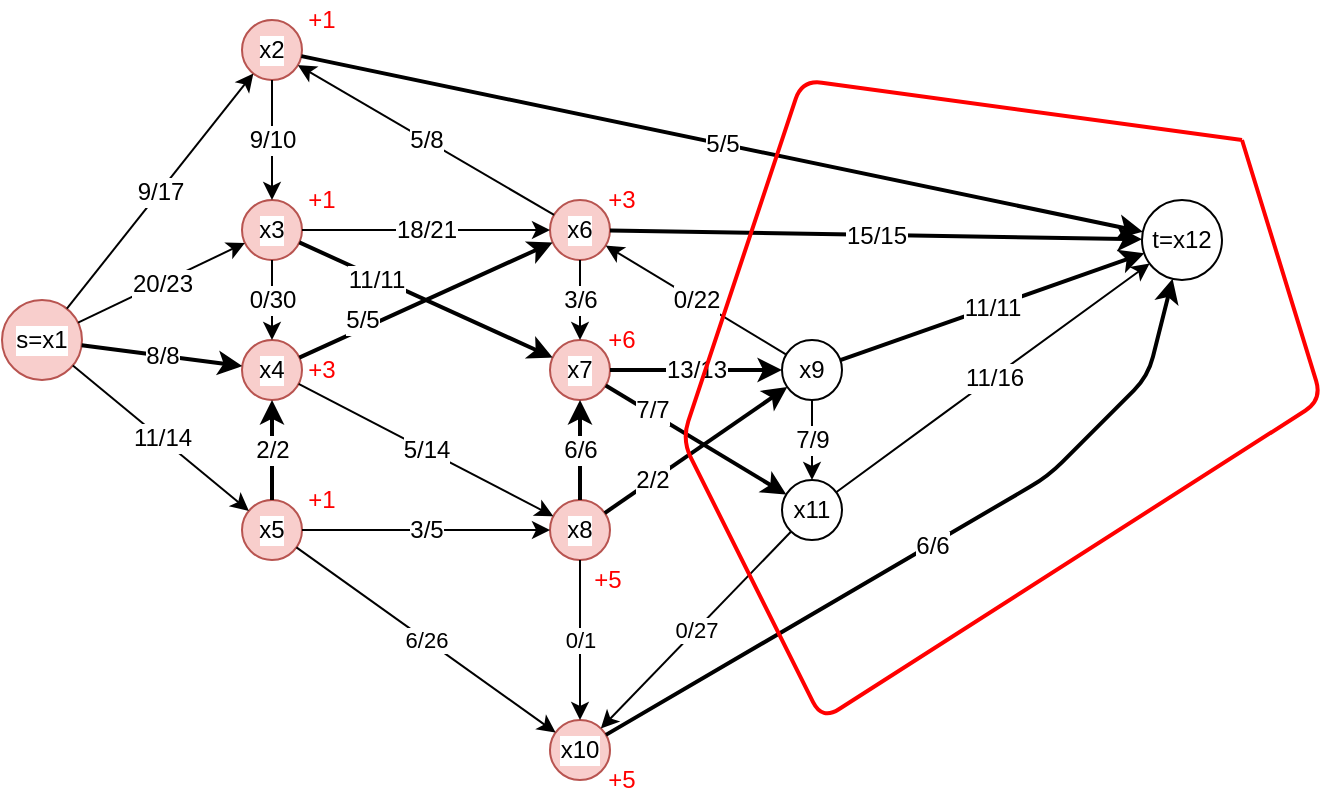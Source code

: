 <mxfile version="13.9.9" type="device"><diagram id="rLqQDBfj-kXCqu5qeH-N" name="Страница 1"><mxGraphModel dx="1007" dy="567" grid="1" gridSize="10" guides="1" tooltips="1" connect="1" arrows="1" fold="1" page="1" pageScale="1" pageWidth="827" pageHeight="1169" math="0" shadow="0"><root><mxCell id="0"/><mxCell id="1" parent="0"/><mxCell id="h16cfQ7W_Old1PrBc1P_-1" value="s=x1" style="ellipse;whiteSpace=wrap;html=1;aspect=fixed;fontSize=12;labelBackgroundColor=#ffffff;fillColor=#f8cecc;strokeColor=#b85450;" parent="1" vertex="1"><mxGeometry x="110" y="270" width="40" height="40" as="geometry"/></mxCell><mxCell id="h16cfQ7W_Old1PrBc1P_-2" value="x2" style="ellipse;whiteSpace=wrap;html=1;aspect=fixed;fontSize=12;labelBackgroundColor=#ffffff;fillColor=#f8cecc;strokeColor=#b85450;" parent="1" vertex="1"><mxGeometry x="230" y="130" width="30" height="30" as="geometry"/></mxCell><mxCell id="h16cfQ7W_Old1PrBc1P_-3" value="x3" style="ellipse;whiteSpace=wrap;html=1;aspect=fixed;fontSize=12;labelBackgroundColor=#ffffff;fillColor=#f8cecc;strokeColor=#b85450;" parent="1" vertex="1"><mxGeometry x="230" y="220" width="30" height="30" as="geometry"/></mxCell><mxCell id="h16cfQ7W_Old1PrBc1P_-4" value="x4" style="ellipse;whiteSpace=wrap;html=1;aspect=fixed;fontSize=12;labelBackgroundColor=#ffffff;fillColor=#f8cecc;strokeColor=#b85450;" parent="1" vertex="1"><mxGeometry x="230" y="290" width="30" height="30" as="geometry"/></mxCell><mxCell id="h16cfQ7W_Old1PrBc1P_-5" value="x5" style="ellipse;whiteSpace=wrap;html=1;aspect=fixed;labelBackgroundColor=#ffffff;fillColor=#f8cecc;strokeColor=#b85450;" parent="1" vertex="1"><mxGeometry x="230" y="370" width="30" height="30" as="geometry"/></mxCell><mxCell id="h16cfQ7W_Old1PrBc1P_-6" value="" style="endArrow=classic;html=1;fontSize=12;labelBackgroundColor=#ffffff;" parent="1" source="h16cfQ7W_Old1PrBc1P_-1" target="h16cfQ7W_Old1PrBc1P_-2" edge="1"><mxGeometry relative="1" as="geometry"><mxPoint x="170" y="280" as="sourcePoint"/><mxPoint x="210" y="310" as="targetPoint"/></mxGeometry></mxCell><mxCell id="h16cfQ7W_Old1PrBc1P_-7" value="9/17" style="edgeLabel;resizable=0;html=1;align=center;verticalAlign=middle;fontSize=12;labelBackgroundColor=#ffffff;" parent="h16cfQ7W_Old1PrBc1P_-6" connectable="0" vertex="1"><mxGeometry relative="1" as="geometry"/></mxCell><mxCell id="h16cfQ7W_Old1PrBc1P_-8" value="" style="endArrow=classic;html=1;fillColor=#f8cecc;fontSize=12;labelBackgroundColor=#ffffff;" parent="1" source="h16cfQ7W_Old1PrBc1P_-1" target="h16cfQ7W_Old1PrBc1P_-3" edge="1"><mxGeometry relative="1" as="geometry"><mxPoint x="100" y="310" as="sourcePoint"/><mxPoint x="200" y="310" as="targetPoint"/></mxGeometry></mxCell><mxCell id="h16cfQ7W_Old1PrBc1P_-9" value="20/23" style="edgeLabel;resizable=0;html=1;align=center;verticalAlign=middle;fontSize=12;labelBackgroundColor=#ffffff;" parent="h16cfQ7W_Old1PrBc1P_-8" connectable="0" vertex="1"><mxGeometry relative="1" as="geometry"/></mxCell><mxCell id="h16cfQ7W_Old1PrBc1P_-10" value="" style="endArrow=classic;html=1;fontSize=12;strokeWidth=2;labelBackgroundColor=#ffffff;" parent="1" source="h16cfQ7W_Old1PrBc1P_-1" target="h16cfQ7W_Old1PrBc1P_-4" edge="1"><mxGeometry relative="1" as="geometry"><mxPoint x="90" y="310" as="sourcePoint"/><mxPoint x="190" y="310" as="targetPoint"/></mxGeometry></mxCell><mxCell id="h16cfQ7W_Old1PrBc1P_-11" value="8/8" style="edgeLabel;resizable=0;html=1;align=center;verticalAlign=middle;fontSize=12;labelBackgroundColor=#ffffff;" parent="h16cfQ7W_Old1PrBc1P_-10" connectable="0" vertex="1"><mxGeometry relative="1" as="geometry"/></mxCell><mxCell id="h16cfQ7W_Old1PrBc1P_-12" value="" style="endArrow=classic;html=1;fontSize=12;labelBackgroundColor=#ffffff;" parent="1" source="h16cfQ7W_Old1PrBc1P_-1" target="h16cfQ7W_Old1PrBc1P_-5" edge="1"><mxGeometry relative="1" as="geometry"><mxPoint x="90" y="310" as="sourcePoint"/><mxPoint x="190" y="310" as="targetPoint"/></mxGeometry></mxCell><mxCell id="h16cfQ7W_Old1PrBc1P_-13" value="11/14" style="edgeLabel;resizable=0;html=1;align=center;verticalAlign=middle;fontSize=12;labelBackgroundColor=#ffffff;" parent="h16cfQ7W_Old1PrBc1P_-12" connectable="0" vertex="1"><mxGeometry relative="1" as="geometry"/></mxCell><mxCell id="h16cfQ7W_Old1PrBc1P_-14" value="" style="endArrow=classic;html=1;fontSize=12;labelBackgroundColor=#ffffff;" parent="1" source="h16cfQ7W_Old1PrBc1P_-2" target="h16cfQ7W_Old1PrBc1P_-3" edge="1"><mxGeometry relative="1" as="geometry"><mxPoint x="250" y="310" as="sourcePoint"/><mxPoint x="350" y="310" as="targetPoint"/></mxGeometry></mxCell><mxCell id="h16cfQ7W_Old1PrBc1P_-15" value="9/10" style="edgeLabel;resizable=0;html=1;align=center;verticalAlign=middle;fontSize=12;labelBackgroundColor=#ffffff;" parent="h16cfQ7W_Old1PrBc1P_-14" connectable="0" vertex="1"><mxGeometry relative="1" as="geometry"/></mxCell><mxCell id="h16cfQ7W_Old1PrBc1P_-17" value="t=x12" style="ellipse;whiteSpace=wrap;html=1;aspect=fixed;fontSize=12;" parent="1" vertex="1"><mxGeometry x="680" y="220" width="40" height="40" as="geometry"/></mxCell><mxCell id="h16cfQ7W_Old1PrBc1P_-18" value="" style="endArrow=classic;html=1;fontSize=12;strokeWidth=2;labelBackgroundColor=#ffffff;" parent="1" source="h16cfQ7W_Old1PrBc1P_-2" target="h16cfQ7W_Old1PrBc1P_-17" edge="1"><mxGeometry relative="1" as="geometry"><mxPoint x="260" y="310" as="sourcePoint"/><mxPoint x="360" y="310" as="targetPoint"/></mxGeometry></mxCell><mxCell id="h16cfQ7W_Old1PrBc1P_-19" value="&lt;font&gt;5/5&lt;/font&gt;" style="edgeLabel;resizable=0;html=1;align=center;verticalAlign=middle;fontSize=12;labelBackgroundColor=#ffffff;" parent="h16cfQ7W_Old1PrBc1P_-18" connectable="0" vertex="1"><mxGeometry relative="1" as="geometry"/></mxCell><mxCell id="h16cfQ7W_Old1PrBc1P_-20" value="" style="endArrow=classic;html=1;fontSize=12;labelBackgroundColor=#ffffff;" parent="1" source="h16cfQ7W_Old1PrBc1P_-3" target="h16cfQ7W_Old1PrBc1P_-4" edge="1"><mxGeometry relative="1" as="geometry"><mxPoint x="260" y="270" as="sourcePoint"/><mxPoint x="360" y="270" as="targetPoint"/></mxGeometry></mxCell><mxCell id="h16cfQ7W_Old1PrBc1P_-21" value="0/30" style="edgeLabel;resizable=0;html=1;align=center;verticalAlign=middle;fontSize=12;labelBackgroundColor=#ffffff;" parent="h16cfQ7W_Old1PrBc1P_-20" connectable="0" vertex="1"><mxGeometry relative="1" as="geometry"/></mxCell><mxCell id="h16cfQ7W_Old1PrBc1P_-22" value="x6" style="ellipse;whiteSpace=wrap;html=1;aspect=fixed;fontSize=12;labelBackgroundColor=#ffffff;fillColor=#f8cecc;strokeColor=#b85450;" parent="1" vertex="1"><mxGeometry x="384" y="220" width="30" height="30" as="geometry"/></mxCell><mxCell id="h16cfQ7W_Old1PrBc1P_-23" value="" style="endArrow=classic;html=1;fillColor=#dae8fc;fontSize=12;labelBackgroundColor=#ffffff;" parent="1" source="h16cfQ7W_Old1PrBc1P_-3" target="h16cfQ7W_Old1PrBc1P_-22" edge="1"><mxGeometry relative="1" as="geometry"><mxPoint x="260" y="270" as="sourcePoint"/><mxPoint x="360" y="270" as="targetPoint"/></mxGeometry></mxCell><mxCell id="h16cfQ7W_Old1PrBc1P_-24" value="&lt;font&gt;18/21&lt;/font&gt;" style="edgeLabel;resizable=0;html=1;align=center;verticalAlign=middle;fontSize=12;labelBackgroundColor=#ffffff;" parent="h16cfQ7W_Old1PrBc1P_-23" connectable="0" vertex="1"><mxGeometry relative="1" as="geometry"/></mxCell><mxCell id="h16cfQ7W_Old1PrBc1P_-25" value="x7" style="ellipse;whiteSpace=wrap;html=1;aspect=fixed;fontSize=12;labelBackgroundColor=#ffffff;fillColor=#f8cecc;strokeColor=#b85450;" parent="1" vertex="1"><mxGeometry x="384" y="290" width="30" height="30" as="geometry"/></mxCell><mxCell id="h16cfQ7W_Old1PrBc1P_-26" value="" style="endArrow=classic;html=1;strokeWidth=2;fontSize=12;labelBackgroundColor=#ffffff;" parent="1" source="h16cfQ7W_Old1PrBc1P_-3" target="h16cfQ7W_Old1PrBc1P_-25" edge="1"><mxGeometry relative="1" as="geometry"><mxPoint x="260" y="270" as="sourcePoint"/><mxPoint x="360" y="270" as="targetPoint"/></mxGeometry></mxCell><mxCell id="h16cfQ7W_Old1PrBc1P_-27" value="11/11" style="edgeLabel;resizable=0;html=1;align=center;verticalAlign=middle;fontSize=12;labelBackgroundColor=#ffffff;" parent="h16cfQ7W_Old1PrBc1P_-26" connectable="0" vertex="1"><mxGeometry relative="1" as="geometry"><mxPoint x="-25.07" y="-10.02" as="offset"/></mxGeometry></mxCell><mxCell id="h16cfQ7W_Old1PrBc1P_-28" value="" style="endArrow=classic;html=1;fontSize=12;strokeWidth=2;labelBackgroundColor=#ffffff;" parent="1" source="h16cfQ7W_Old1PrBc1P_-4" target="h16cfQ7W_Old1PrBc1P_-22" edge="1"><mxGeometry relative="1" as="geometry"><mxPoint x="260" y="270" as="sourcePoint"/><mxPoint x="330" y="340" as="targetPoint"/></mxGeometry></mxCell><mxCell id="h16cfQ7W_Old1PrBc1P_-29" value="&lt;font&gt;5/5&lt;/font&gt;" style="edgeLabel;resizable=0;html=1;align=center;verticalAlign=middle;fontSize=12;labelBackgroundColor=#ffffff;" parent="h16cfQ7W_Old1PrBc1P_-28" connectable="0" vertex="1"><mxGeometry relative="1" as="geometry"><mxPoint x="-31.95" y="9.96" as="offset"/></mxGeometry></mxCell><mxCell id="h16cfQ7W_Old1PrBc1P_-32" value="x8" style="ellipse;whiteSpace=wrap;html=1;aspect=fixed;labelBackgroundColor=#ffffff;fillColor=#f8cecc;strokeColor=#b85450;" parent="1" vertex="1"><mxGeometry x="384" y="370" width="30" height="30" as="geometry"/></mxCell><mxCell id="h16cfQ7W_Old1PrBc1P_-37" value="" style="endArrow=classic;html=1;fontSize=12;labelBackgroundColor=#ffffff;" parent="1" source="h16cfQ7W_Old1PrBc1P_-4" target="h16cfQ7W_Old1PrBc1P_-32" edge="1"><mxGeometry relative="1" as="geometry"><mxPoint x="260" y="270" as="sourcePoint"/><mxPoint x="360" y="270" as="targetPoint"/></mxGeometry></mxCell><mxCell id="h16cfQ7W_Old1PrBc1P_-38" value="&lt;font&gt;5/14&lt;/font&gt;" style="edgeLabel;resizable=0;html=1;align=center;verticalAlign=middle;fontSize=12;labelBackgroundColor=#ffffff;" parent="h16cfQ7W_Old1PrBc1P_-37" connectable="0" vertex="1"><mxGeometry relative="1" as="geometry"/></mxCell><mxCell id="h16cfQ7W_Old1PrBc1P_-39" value="" style="endArrow=classic;html=1;fontSize=12;strokeWidth=2;labelBackgroundColor=#ffffff;" parent="1" source="h16cfQ7W_Old1PrBc1P_-5" target="h16cfQ7W_Old1PrBc1P_-4" edge="1"><mxGeometry relative="1" as="geometry"><mxPoint x="260" y="270" as="sourcePoint"/><mxPoint x="360" y="270" as="targetPoint"/></mxGeometry></mxCell><mxCell id="h16cfQ7W_Old1PrBc1P_-40" value="2/2" style="edgeLabel;resizable=0;html=1;align=center;verticalAlign=middle;fontSize=12;labelBackgroundColor=#ffffff;" parent="h16cfQ7W_Old1PrBc1P_-39" connectable="0" vertex="1"><mxGeometry relative="1" as="geometry"/></mxCell><mxCell id="h16cfQ7W_Old1PrBc1P_-41" value="" style="endArrow=classic;html=1;fontSize=12;labelBackgroundColor=#ffffff;" parent="1" source="h16cfQ7W_Old1PrBc1P_-5" target="h16cfQ7W_Old1PrBc1P_-32" edge="1"><mxGeometry relative="1" as="geometry"><mxPoint x="260" y="270" as="sourcePoint"/><mxPoint x="360" y="270" as="targetPoint"/></mxGeometry></mxCell><mxCell id="h16cfQ7W_Old1PrBc1P_-42" value="3/5" style="edgeLabel;resizable=0;html=1;align=center;verticalAlign=middle;fontSize=12;labelBackgroundColor=#ffffff;" parent="h16cfQ7W_Old1PrBc1P_-41" connectable="0" vertex="1"><mxGeometry relative="1" as="geometry"/></mxCell><mxCell id="h16cfQ7W_Old1PrBc1P_-43" value="x10" style="ellipse;whiteSpace=wrap;html=1;aspect=fixed;labelBackgroundColor=#ffffff;fillColor=#f8cecc;strokeColor=#b85450;" parent="1" vertex="1"><mxGeometry x="384" y="480" width="30" height="30" as="geometry"/></mxCell><mxCell id="h16cfQ7W_Old1PrBc1P_-44" value="" style="endArrow=classic;html=1;labelBackgroundColor=#ffffff;" parent="1" source="h16cfQ7W_Old1PrBc1P_-5" target="h16cfQ7W_Old1PrBc1P_-43" edge="1"><mxGeometry relative="1" as="geometry"><mxPoint x="250" y="310" as="sourcePoint"/><mxPoint x="350" y="310" as="targetPoint"/></mxGeometry></mxCell><mxCell id="h16cfQ7W_Old1PrBc1P_-45" value="6/26" style="edgeLabel;resizable=0;html=1;align=center;verticalAlign=middle;labelBackgroundColor=#ffffff;" parent="h16cfQ7W_Old1PrBc1P_-44" connectable="0" vertex="1"><mxGeometry relative="1" as="geometry"/></mxCell><mxCell id="h16cfQ7W_Old1PrBc1P_-46" value="" style="endArrow=classic;html=1;fontSize=12;labelBackgroundColor=#ffffff;" parent="1" source="h16cfQ7W_Old1PrBc1P_-22" target="h16cfQ7W_Old1PrBc1P_-2" edge="1"><mxGeometry relative="1" as="geometry"><mxPoint x="250" y="310" as="sourcePoint"/><mxPoint x="350" y="310" as="targetPoint"/></mxGeometry></mxCell><mxCell id="h16cfQ7W_Old1PrBc1P_-47" value="&lt;font&gt;5/8&lt;/font&gt;" style="edgeLabel;resizable=0;html=1;align=center;verticalAlign=middle;fontSize=12;labelBackgroundColor=#ffffff;" parent="h16cfQ7W_Old1PrBc1P_-46" connectable="0" vertex="1"><mxGeometry relative="1" as="geometry"/></mxCell><mxCell id="h16cfQ7W_Old1PrBc1P_-48" value="" style="endArrow=classic;html=1;fontSize=12;labelBackgroundColor=#ffffff;" parent="1" source="h16cfQ7W_Old1PrBc1P_-22" target="h16cfQ7W_Old1PrBc1P_-25" edge="1"><mxGeometry relative="1" as="geometry"><mxPoint x="250" y="310" as="sourcePoint"/><mxPoint x="350" y="310" as="targetPoint"/></mxGeometry></mxCell><mxCell id="h16cfQ7W_Old1PrBc1P_-49" value="3/6" style="edgeLabel;resizable=0;html=1;align=center;verticalAlign=middle;fontSize=12;labelBackgroundColor=#ffffff;" parent="h16cfQ7W_Old1PrBc1P_-48" connectable="0" vertex="1"><mxGeometry relative="1" as="geometry"/></mxCell><mxCell id="h16cfQ7W_Old1PrBc1P_-50" value="" style="endArrow=classic;html=1;fontSize=12;labelBackgroundColor=#ffffff;strokeWidth=2;" parent="1" source="h16cfQ7W_Old1PrBc1P_-22" target="h16cfQ7W_Old1PrBc1P_-17" edge="1"><mxGeometry relative="1" as="geometry"><mxPoint x="250" y="310" as="sourcePoint"/><mxPoint x="350" y="310" as="targetPoint"/></mxGeometry></mxCell><mxCell id="h16cfQ7W_Old1PrBc1P_-51" value="15/15" style="edgeLabel;resizable=0;html=1;align=center;verticalAlign=middle;fontSize=12;labelBackgroundColor=#ffffff;" parent="h16cfQ7W_Old1PrBc1P_-50" connectable="0" vertex="1"><mxGeometry relative="1" as="geometry"/></mxCell><mxCell id="h16cfQ7W_Old1PrBc1P_-52" value="x9" style="ellipse;whiteSpace=wrap;html=1;aspect=fixed;fontSize=12;labelBackgroundColor=#ffffff;" parent="1" vertex="1"><mxGeometry x="500" y="290" width="30" height="30" as="geometry"/></mxCell><mxCell id="h16cfQ7W_Old1PrBc1P_-53" value="" style="endArrow=classic;html=1;fontSize=12;labelBackgroundColor=#ffffff;strokeWidth=2;" parent="1" source="h16cfQ7W_Old1PrBc1P_-25" target="h16cfQ7W_Old1PrBc1P_-52" edge="1"><mxGeometry relative="1" as="geometry"><mxPoint x="440" y="310" as="sourcePoint"/><mxPoint x="540" y="310" as="targetPoint"/></mxGeometry></mxCell><mxCell id="h16cfQ7W_Old1PrBc1P_-54" value="13/13" style="edgeLabel;resizable=0;html=1;align=center;verticalAlign=middle;fontSize=12;labelBackgroundColor=#ffffff;" parent="h16cfQ7W_Old1PrBc1P_-53" connectable="0" vertex="1"><mxGeometry relative="1" as="geometry"/></mxCell><mxCell id="h16cfQ7W_Old1PrBc1P_-55" value="x11" style="ellipse;whiteSpace=wrap;html=1;aspect=fixed;fontSize=12;labelBackgroundColor=#ffffff;" parent="1" vertex="1"><mxGeometry x="500" y="360" width="30" height="30" as="geometry"/></mxCell><mxCell id="h16cfQ7W_Old1PrBc1P_-56" value="" style="endArrow=classic;html=1;fontSize=12;labelBackgroundColor=#ffffff;strokeWidth=2;" parent="1" source="h16cfQ7W_Old1PrBc1P_-25" target="h16cfQ7W_Old1PrBc1P_-55" edge="1"><mxGeometry relative="1" as="geometry"><mxPoint x="440" y="310" as="sourcePoint"/><mxPoint x="540" y="310" as="targetPoint"/></mxGeometry></mxCell><mxCell id="h16cfQ7W_Old1PrBc1P_-57" value="&lt;font&gt;7/7&lt;/font&gt;" style="edgeLabel;resizable=0;html=1;align=center;verticalAlign=middle;fontSize=12;labelBackgroundColor=#ffffff;" parent="h16cfQ7W_Old1PrBc1P_-56" connectable="0" vertex="1"><mxGeometry relative="1" as="geometry"><mxPoint x="-21.92" y="-14.94" as="offset"/></mxGeometry></mxCell><mxCell id="h16cfQ7W_Old1PrBc1P_-58" value="" style="endArrow=classic;html=1;fontSize=12;labelBackgroundColor=#ffffff;strokeWidth=2;" parent="1" source="h16cfQ7W_Old1PrBc1P_-32" target="h16cfQ7W_Old1PrBc1P_-25" edge="1"><mxGeometry relative="1" as="geometry"><mxPoint x="440" y="310" as="sourcePoint"/><mxPoint x="540" y="310" as="targetPoint"/></mxGeometry></mxCell><mxCell id="h16cfQ7W_Old1PrBc1P_-59" value="&lt;font&gt;6/6&lt;/font&gt;" style="edgeLabel;resizable=0;html=1;align=center;verticalAlign=middle;fontSize=12;labelBackgroundColor=#ffffff;" parent="h16cfQ7W_Old1PrBc1P_-58" connectable="0" vertex="1"><mxGeometry relative="1" as="geometry"/></mxCell><mxCell id="h16cfQ7W_Old1PrBc1P_-60" value="" style="endArrow=classic;html=1;fontSize=12;strokeWidth=2;labelBackgroundColor=#ffffff;" parent="1" source="h16cfQ7W_Old1PrBc1P_-32" target="h16cfQ7W_Old1PrBc1P_-52" edge="1"><mxGeometry relative="1" as="geometry"><mxPoint x="440" y="300" as="sourcePoint"/><mxPoint x="540" y="300" as="targetPoint"/></mxGeometry></mxCell><mxCell id="h16cfQ7W_Old1PrBc1P_-61" value="2/2" style="edgeLabel;resizable=0;html=1;align=center;verticalAlign=middle;fontSize=12;labelBackgroundColor=#ffffff;" parent="h16cfQ7W_Old1PrBc1P_-60" connectable="0" vertex="1"><mxGeometry relative="1" as="geometry"><mxPoint x="-21.92" y="14.94" as="offset"/></mxGeometry></mxCell><mxCell id="h16cfQ7W_Old1PrBc1P_-62" value="" style="endArrow=classic;html=1;strokeColor=#000000;labelBackgroundColor=#ffffff;" parent="1" source="h16cfQ7W_Old1PrBc1P_-32" target="h16cfQ7W_Old1PrBc1P_-43" edge="1"><mxGeometry relative="1" as="geometry"><mxPoint x="440" y="350" as="sourcePoint"/><mxPoint x="540" y="350" as="targetPoint"/></mxGeometry></mxCell><mxCell id="h16cfQ7W_Old1PrBc1P_-63" value="0/1" style="edgeLabel;resizable=0;html=1;align=center;verticalAlign=middle;labelBackgroundColor=#ffffff;" parent="h16cfQ7W_Old1PrBc1P_-62" connectable="0" vertex="1"><mxGeometry relative="1" as="geometry"/></mxCell><mxCell id="h16cfQ7W_Old1PrBc1P_-64" value="" style="endArrow=classic;html=1;fontSize=12;labelBackgroundColor=#ffffff;" parent="1" source="h16cfQ7W_Old1PrBc1P_-52" target="h16cfQ7W_Old1PrBc1P_-22" edge="1"><mxGeometry relative="1" as="geometry"><mxPoint x="460" y="300" as="sourcePoint"/><mxPoint x="560" y="300" as="targetPoint"/></mxGeometry></mxCell><mxCell id="h16cfQ7W_Old1PrBc1P_-65" value="0/22" style="edgeLabel;resizable=0;html=1;align=center;verticalAlign=middle;fontSize=12;labelBackgroundColor=#ffffff;" parent="h16cfQ7W_Old1PrBc1P_-64" connectable="0" vertex="1"><mxGeometry relative="1" as="geometry"/></mxCell><mxCell id="h16cfQ7W_Old1PrBc1P_-66" value="" style="endArrow=classic;html=1;fontSize=12;labelBackgroundColor=#ffffff;" parent="1" source="h16cfQ7W_Old1PrBc1P_-52" target="h16cfQ7W_Old1PrBc1P_-55" edge="1"><mxGeometry relative="1" as="geometry"><mxPoint x="460" y="300" as="sourcePoint"/><mxPoint x="560" y="300" as="targetPoint"/></mxGeometry></mxCell><mxCell id="h16cfQ7W_Old1PrBc1P_-67" value="7/9" style="edgeLabel;resizable=0;html=1;align=center;verticalAlign=middle;fontSize=12;labelBackgroundColor=#ffffff;" parent="h16cfQ7W_Old1PrBc1P_-66" connectable="0" vertex="1"><mxGeometry relative="1" as="geometry"/></mxCell><mxCell id="h16cfQ7W_Old1PrBc1P_-68" value="" style="endArrow=classic;html=1;fontSize=12;labelBackgroundColor=#ffffff;strokeWidth=2;" parent="1" source="h16cfQ7W_Old1PrBc1P_-52" target="h16cfQ7W_Old1PrBc1P_-17" edge="1"><mxGeometry relative="1" as="geometry"><mxPoint x="460" y="300" as="sourcePoint"/><mxPoint x="560" y="300" as="targetPoint"/></mxGeometry></mxCell><mxCell id="h16cfQ7W_Old1PrBc1P_-69" value="11/11" style="edgeLabel;resizable=0;html=1;align=center;verticalAlign=middle;fontSize=12;labelBackgroundColor=#ffffff;" parent="h16cfQ7W_Old1PrBc1P_-68" connectable="0" vertex="1"><mxGeometry relative="1" as="geometry"/></mxCell><mxCell id="h16cfQ7W_Old1PrBc1P_-70" value="" style="endArrow=classic;html=1;labelBackgroundColor=#ffffff;strokeWidth=2;" parent="1" source="h16cfQ7W_Old1PrBc1P_-43" target="h16cfQ7W_Old1PrBc1P_-17" edge="1"><mxGeometry relative="1" as="geometry"><mxPoint x="434.13" y="504.231" as="sourcePoint"/><mxPoint x="709.995" y="265.77" as="targetPoint"/><Array as="points"><mxPoint x="633.04" y="358.11"/><mxPoint x="683.04" y="308.11"/></Array></mxGeometry></mxCell><mxCell id="h16cfQ7W_Old1PrBc1P_-71" value="6/6" style="edgeLabel;resizable=0;html=1;align=center;verticalAlign=middle;fontSize=12;labelBackgroundColor=#ffffff;" parent="h16cfQ7W_Old1PrBc1P_-70" connectable="0" vertex="1"><mxGeometry relative="1" as="geometry"/></mxCell><mxCell id="h16cfQ7W_Old1PrBc1P_-72" value="" style="endArrow=classic;html=1;strokeColor=#000000;labelBackgroundColor=#ffffff;" parent="1" source="h16cfQ7W_Old1PrBc1P_-55" target="h16cfQ7W_Old1PrBc1P_-43" edge="1"><mxGeometry relative="1" as="geometry"><mxPoint x="400" y="300" as="sourcePoint"/><mxPoint x="500" y="300" as="targetPoint"/></mxGeometry></mxCell><mxCell id="h16cfQ7W_Old1PrBc1P_-73" value="0/27" style="edgeLabel;resizable=0;html=1;align=center;verticalAlign=middle;labelBackgroundColor=#ffffff;" parent="h16cfQ7W_Old1PrBc1P_-72" connectable="0" vertex="1"><mxGeometry relative="1" as="geometry"/></mxCell><mxCell id="h16cfQ7W_Old1PrBc1P_-74" value="" style="endArrow=classic;html=1;fontSize=12;labelBackgroundColor=#ffffff;" parent="1" source="h16cfQ7W_Old1PrBc1P_-55" target="h16cfQ7W_Old1PrBc1P_-17" edge="1"><mxGeometry relative="1" as="geometry"><mxPoint x="400" y="300" as="sourcePoint"/><mxPoint x="500" y="300" as="targetPoint"/><Array as="points"><mxPoint x="590" y="320"/></Array></mxGeometry></mxCell><mxCell id="h16cfQ7W_Old1PrBc1P_-75" value="&lt;font&gt;11/16&lt;/font&gt;" style="edgeLabel;resizable=0;html=1;align=center;verticalAlign=middle;fontSize=12;labelBackgroundColor=#ffffff;" parent="h16cfQ7W_Old1PrBc1P_-74" connectable="0" vertex="1"><mxGeometry relative="1" as="geometry"/></mxCell><mxCell id="3Gs9LjujFIoqlePHhhsO-1" value="&lt;font color=&quot;#ff0000&quot;&gt;+1&lt;/font&gt;" style="text;html=1;strokeColor=none;fillColor=none;align=center;verticalAlign=middle;whiteSpace=wrap;rounded=0;labelBackgroundColor=#ffffff;fontSize=12;fontColor=#000000;" vertex="1" parent="1"><mxGeometry x="250" y="120" width="40" height="20" as="geometry"/></mxCell><mxCell id="3Gs9LjujFIoqlePHhhsO-2" value="&lt;font color=&quot;#ff0000&quot;&gt;+1&lt;/font&gt;" style="text;html=1;strokeColor=none;fillColor=none;align=center;verticalAlign=middle;whiteSpace=wrap;rounded=0;labelBackgroundColor=#ffffff;fontSize=12;fontColor=#000000;" vertex="1" parent="1"><mxGeometry x="250" y="210" width="40" height="20" as="geometry"/></mxCell><mxCell id="3Gs9LjujFIoqlePHhhsO-3" value="&lt;font color=&quot;#ff0000&quot;&gt;+1&lt;/font&gt;" style="text;html=1;strokeColor=none;fillColor=none;align=center;verticalAlign=middle;whiteSpace=wrap;rounded=0;labelBackgroundColor=#ffffff;fontSize=12;fontColor=#000000;" vertex="1" parent="1"><mxGeometry x="250" y="360" width="40" height="20" as="geometry"/></mxCell><mxCell id="3Gs9LjujFIoqlePHhhsO-4" value="&lt;font color=&quot;#ff0000&quot;&gt;+5&lt;/font&gt;" style="text;html=1;strokeColor=none;fillColor=none;align=center;verticalAlign=middle;whiteSpace=wrap;rounded=0;labelBackgroundColor=#ffffff;fontSize=12;fontColor=#000000;" vertex="1" parent="1"><mxGeometry x="393" y="400" width="40" height="20" as="geometry"/></mxCell><mxCell id="3Gs9LjujFIoqlePHhhsO-5" value="&lt;font color=&quot;#ff0000&quot;&gt;+5&lt;/font&gt;" style="text;html=1;strokeColor=none;fillColor=none;align=center;verticalAlign=middle;whiteSpace=wrap;rounded=0;labelBackgroundColor=#ffffff;fontSize=12;fontColor=#000000;" vertex="1" parent="1"><mxGeometry x="400" y="500" width="40" height="20" as="geometry"/></mxCell><mxCell id="3Gs9LjujFIoqlePHhhsO-6" value="&lt;font color=&quot;#ff0000&quot;&gt;+3&lt;/font&gt;" style="text;html=1;strokeColor=none;fillColor=none;align=center;verticalAlign=middle;whiteSpace=wrap;rounded=0;labelBackgroundColor=#ffffff;fontSize=12;fontColor=#000000;" vertex="1" parent="1"><mxGeometry x="400" y="210" width="40" height="20" as="geometry"/></mxCell><mxCell id="3Gs9LjujFIoqlePHhhsO-7" value="&lt;font color=&quot;#ff0000&quot;&gt;+6&lt;/font&gt;" style="text;html=1;strokeColor=none;fillColor=none;align=center;verticalAlign=middle;whiteSpace=wrap;rounded=0;labelBackgroundColor=#ffffff;fontSize=12;fontColor=#000000;" vertex="1" parent="1"><mxGeometry x="400" y="280" width="40" height="20" as="geometry"/></mxCell><mxCell id="3Gs9LjujFIoqlePHhhsO-8" value="&lt;font color=&quot;#ff0000&quot;&gt;+3&lt;/font&gt;" style="text;html=1;strokeColor=none;fillColor=none;align=center;verticalAlign=middle;whiteSpace=wrap;rounded=0;labelBackgroundColor=#ffffff;fontSize=12;fontColor=#000000;" vertex="1" parent="1"><mxGeometry x="250" y="295" width="40" height="20" as="geometry"/></mxCell><mxCell id="3Gs9LjujFIoqlePHhhsO-12" value="" style="endArrow=none;html=1;labelBackgroundColor=#ffffff;strokeColor=#FF0000;strokeWidth=2;fontSize=12;fontColor=#000000;" edge="1" parent="1"><mxGeometry width="50" height="50" relative="1" as="geometry"><mxPoint x="730" y="190" as="sourcePoint"/><mxPoint x="730" y="190" as="targetPoint"/><Array as="points"><mxPoint x="770" y="320"/><mxPoint x="520" y="480"/><mxPoint x="450" y="340"/><mxPoint x="510" y="160"/></Array></mxGeometry></mxCell></root></mxGraphModel></diagram></mxfile>